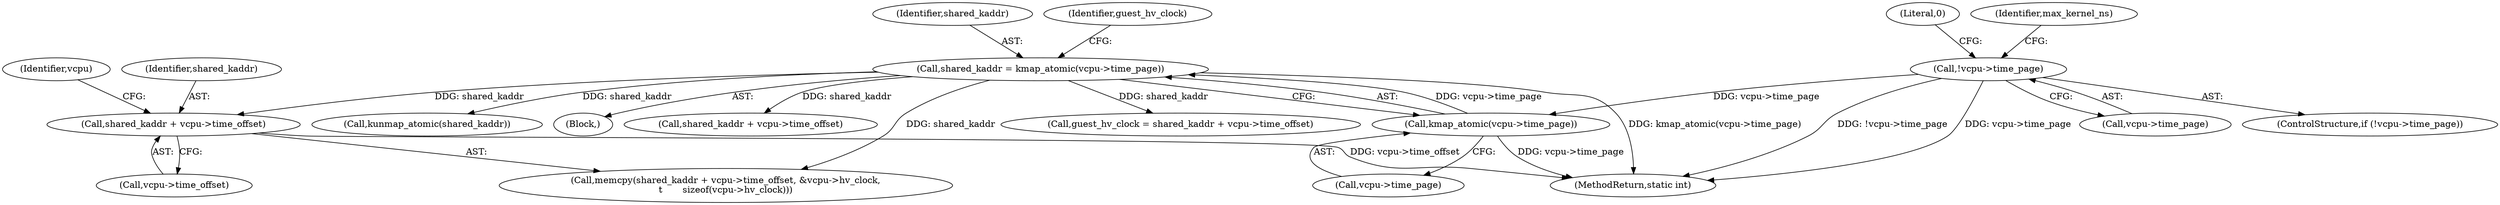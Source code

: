 digraph "0_linux_0b79459b482e85cb7426aa7da683a9f2c97aeae1_0@pointer" {
"1000405" [label="(Call,shared_kaddr + vcpu->time_offset)"];
"1000359" [label="(Call,shared_kaddr = kmap_atomic(vcpu->time_page))"];
"1000361" [label="(Call,kmap_atomic(vcpu->time_page))"];
"1000233" [label="(Call,!vcpu->time_page)"];
"1000234" [label="(Call,vcpu->time_page)"];
"1000418" [label="(Call,kunmap_atomic(shared_kaddr))"];
"1000405" [label="(Call,shared_kaddr + vcpu->time_offset)"];
"1000111" [label="(Block,)"];
"1000360" [label="(Identifier,shared_kaddr)"];
"1000366" [label="(Identifier,guest_hv_clock)"];
"1000359" [label="(Call,shared_kaddr = kmap_atomic(vcpu->time_page))"];
"1000412" [label="(Identifier,vcpu)"];
"1000361" [label="(Call,kmap_atomic(vcpu->time_page))"];
"1000431" [label="(MethodReturn,static int)"];
"1000232" [label="(ControlStructure,if (!vcpu->time_page))"];
"1000367" [label="(Call,shared_kaddr + vcpu->time_offset)"];
"1000365" [label="(Call,guest_hv_clock = shared_kaddr + vcpu->time_offset)"];
"1000238" [label="(Literal,0)"];
"1000407" [label="(Call,vcpu->time_offset)"];
"1000362" [label="(Call,vcpu->time_page)"];
"1000240" [label="(Identifier,max_kernel_ns)"];
"1000406" [label="(Identifier,shared_kaddr)"];
"1000233" [label="(Call,!vcpu->time_page)"];
"1000404" [label="(Call,memcpy(shared_kaddr + vcpu->time_offset, &vcpu->hv_clock,\n\t       sizeof(vcpu->hv_clock)))"];
"1000405" -> "1000404"  [label="AST: "];
"1000405" -> "1000407"  [label="CFG: "];
"1000406" -> "1000405"  [label="AST: "];
"1000407" -> "1000405"  [label="AST: "];
"1000412" -> "1000405"  [label="CFG: "];
"1000405" -> "1000431"  [label="DDG: vcpu->time_offset"];
"1000359" -> "1000405"  [label="DDG: shared_kaddr"];
"1000359" -> "1000111"  [label="AST: "];
"1000359" -> "1000361"  [label="CFG: "];
"1000360" -> "1000359"  [label="AST: "];
"1000361" -> "1000359"  [label="AST: "];
"1000366" -> "1000359"  [label="CFG: "];
"1000359" -> "1000431"  [label="DDG: kmap_atomic(vcpu->time_page)"];
"1000361" -> "1000359"  [label="DDG: vcpu->time_page"];
"1000359" -> "1000365"  [label="DDG: shared_kaddr"];
"1000359" -> "1000367"  [label="DDG: shared_kaddr"];
"1000359" -> "1000404"  [label="DDG: shared_kaddr"];
"1000359" -> "1000418"  [label="DDG: shared_kaddr"];
"1000361" -> "1000362"  [label="CFG: "];
"1000362" -> "1000361"  [label="AST: "];
"1000361" -> "1000431"  [label="DDG: vcpu->time_page"];
"1000233" -> "1000361"  [label="DDG: vcpu->time_page"];
"1000233" -> "1000232"  [label="AST: "];
"1000233" -> "1000234"  [label="CFG: "];
"1000234" -> "1000233"  [label="AST: "];
"1000238" -> "1000233"  [label="CFG: "];
"1000240" -> "1000233"  [label="CFG: "];
"1000233" -> "1000431"  [label="DDG: !vcpu->time_page"];
"1000233" -> "1000431"  [label="DDG: vcpu->time_page"];
}
